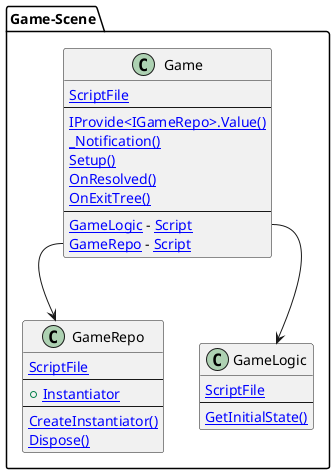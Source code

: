 ﻿@startuml

package Game-Scene [[../../TestCases/ShowAllMethods/Game.tscn]] {
	
class Game  {
	[[../../Game/Game.cs ScriptFile]]
--
[[../../Game/Game.cs:15 IProvide<IGameRepo>.Value()]]
	[[../../Game/Game.cs:29 _Notification()]]
	[[../../Game/Game.cs:31 Setup()]]
	[[../../Game/Game.cs:40 OnResolved()]]
	[[../../Game/Game.cs:47 OnExitTree()]]
--
[[../../Game/Game.cs:22 GameLogic]] - [[../../TestCases/ShowAllMethods/Logic/GameLogic.cs Script]]
	[[../../Game/Game.cs:21 GameRepo]] - [[../../TestCases/ShowAllMethods/Domain/GameRepo.cs Script]]
}

	
class GameRepo  {
	[[../../TestCases/ShowAllMethods/Domain/GameRepo.cs ScriptFile]]
--
+ [[../../TestCases/ShowAllMethods/Domain/GameRepo.cs:15 Instantiator]]
--
[[../../TestCases/ShowAllMethods/Domain/GameRepo.cs:17 CreateInstantiator()]]
	[[../../TestCases/ShowAllMethods/Domain/GameRepo.cs:24 Dispose()]]
}

	
class GameLogic  {
	[[../../TestCases/ShowAllMethods/Logic/GameLogic.cs ScriptFile]]
--
[[../../TestCases/ShowAllMethods/Logic/GameLogic.cs:12 GetInitialState()]]
}

	Game::GameRepo --> GameRepo
	Game::GameLogic --> GameLogic
}

@enduml
